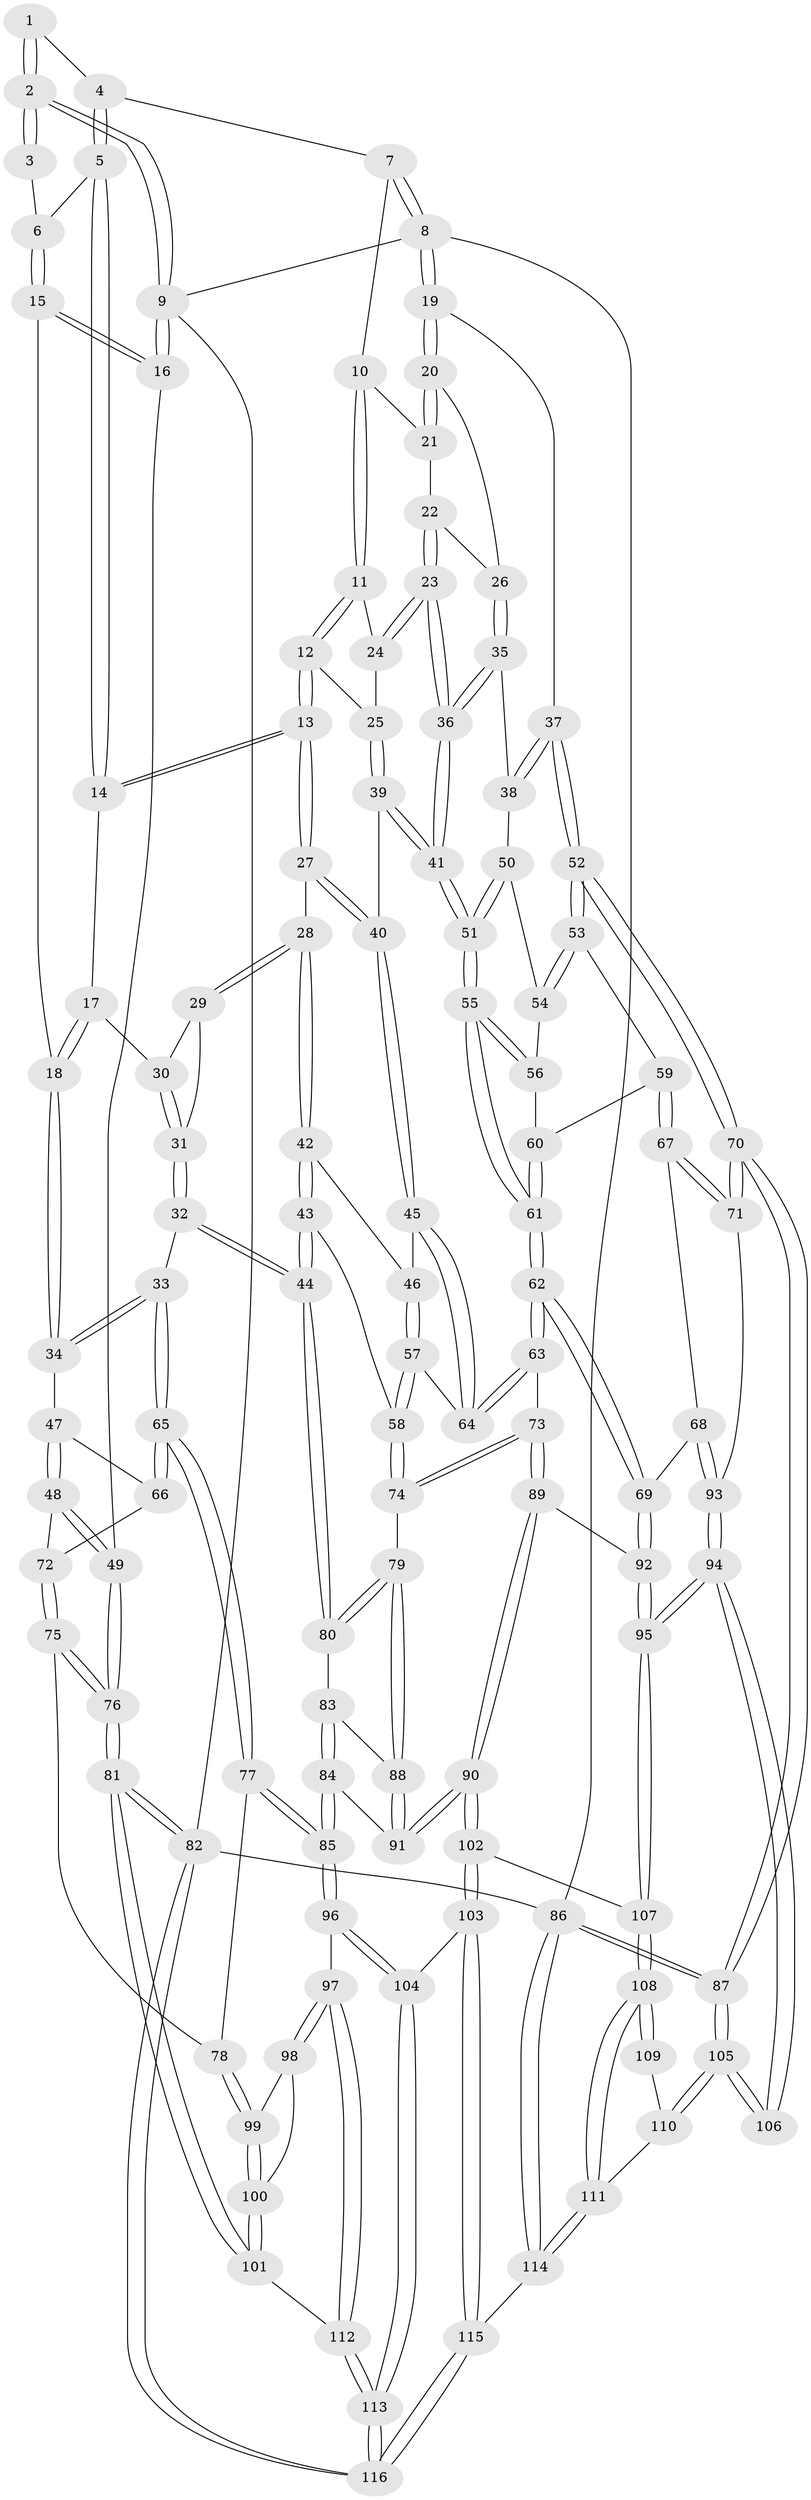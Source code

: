 // Generated by graph-tools (version 1.1) at 2025/03/03/09/25 03:03:23]
// undirected, 116 vertices, 287 edges
graph export_dot {
graph [start="1"]
  node [color=gray90,style=filled];
  1 [pos="+0.3492333669498576+0"];
  2 [pos="+0+0"];
  3 [pos="+0.17575452914941325+0.05049959543960614"];
  4 [pos="+0.4238372158001171+0"];
  5 [pos="+0.40018520068560354+0"];
  6 [pos="+0.1806881864175301+0.10177582615521388"];
  7 [pos="+0.7805853554805336+0"];
  8 [pos="+1+0"];
  9 [pos="+0+0"];
  10 [pos="+0.7701919289159354+0"];
  11 [pos="+0.7314006758297105+0.06615469846438565"];
  12 [pos="+0.5716366785330956+0.20066770310782986"];
  13 [pos="+0.5367101344276459+0.21385094307073765"];
  14 [pos="+0.40537727827175696+0.05406819956932764"];
  15 [pos="+0.14934302774721378+0.1560092334320063"];
  16 [pos="+0+0"];
  17 [pos="+0.30550696575730873+0.1970237523900112"];
  18 [pos="+0.2133020138874551+0.24341863674915806"];
  19 [pos="+1+0.2618820319210409"];
  20 [pos="+0.9997141331752505+0.20476004655896762"];
  21 [pos="+0.8141412218998018+0.06026823048166354"];
  22 [pos="+0.8588835046986769+0.24124944711381235"];
  23 [pos="+0.7896047244303016+0.30095033423572165"];
  24 [pos="+0.7359157664777635+0.13491707793989652"];
  25 [pos="+0.6929767805023614+0.2833159545620922"];
  26 [pos="+0.8882522351247221+0.24959650897757008"];
  27 [pos="+0.5301020250313532+0.23346239662918286"];
  28 [pos="+0.49299533517180816+0.26903701895105225"];
  29 [pos="+0.4151877060599031+0.2705556518705128"];
  30 [pos="+0.3179271745080152+0.2066406733278866"];
  31 [pos="+0.3703865048974418+0.32647299103162475"];
  32 [pos="+0.3066741496821706+0.44289230149890124"];
  33 [pos="+0.2982858609675692+0.43999547574061887"];
  34 [pos="+0.1954065481497269+0.33880844529344284"];
  35 [pos="+0.9102997529749958+0.31827303955161995"];
  36 [pos="+0.7825903313549285+0.31859788796734945"];
  37 [pos="+1+0.2629876568350182"];
  38 [pos="+0.9293194424400613+0.33851020232125145"];
  39 [pos="+0.7322241332501234+0.36150256753442506"];
  40 [pos="+0.6315999809814863+0.3826439013479141"];
  41 [pos="+0.7504790625262485+0.3663079141183464"];
  42 [pos="+0.4734131758724863+0.3612588680377358"];
  43 [pos="+0.38906480335768456+0.43517962818100014"];
  44 [pos="+0.31482709888668486+0.4480649990303002"];
  45 [pos="+0.6140178179339869+0.40387760530366607"];
  46 [pos="+0.487042336186173+0.36982749366608547"];
  47 [pos="+0.17273276545193836+0.34618686161899065"];
  48 [pos="+0+0.2955894233736904"];
  49 [pos="+0+0.27556333735942035"];
  50 [pos="+0.9184990956077234+0.3560468473598572"];
  51 [pos="+0.7570600492906343+0.37653931720096984"];
  52 [pos="+1+0.40260392372251513"];
  53 [pos="+0.9607953517378371+0.4453149477237704"];
  54 [pos="+0.9180871510407577+0.3631238449400367"];
  55 [pos="+0.7578597863049231+0.3786309062914981"];
  56 [pos="+0.8857205610048585+0.41852884815329994"];
  57 [pos="+0.5418428193958453+0.469469296478062"];
  58 [pos="+0.5210022537792719+0.5037509778843516"];
  59 [pos="+0.9470396739595113+0.4539034734867581"];
  60 [pos="+0.9015137870959309+0.45032574044830953"];
  61 [pos="+0.782100618017371+0.5702234219597985"];
  62 [pos="+0.7813131815269746+0.5767206189332186"];
  63 [pos="+0.6646025170418325+0.5609057643410079"];
  64 [pos="+0.6134624160218753+0.40541305872209454"];
  65 [pos="+0.1836190662879255+0.5548163142608218"];
  66 [pos="+0.09194444139959213+0.4622205906409337"];
  67 [pos="+0.9328114562159754+0.5902579372048642"];
  68 [pos="+0.8204602124649394+0.6112890782973723"];
  69 [pos="+0.7941454273829643+0.5971863611831479"];
  70 [pos="+1+0.6183801985847254"];
  71 [pos="+1+0.6192164247732672"];
  72 [pos="+0.07763414897822993+0.47274826104992823"];
  73 [pos="+0.5913585862485669+0.5823147591317469"];
  74 [pos="+0.5376206282988546+0.5653354617711323"];
  75 [pos="+0+0.646002261566856"];
  76 [pos="+0+0.6412339972173255"];
  77 [pos="+0.12582889758867996+0.6677181879776184"];
  78 [pos="+0.0260419377320253+0.6670182026155074"];
  79 [pos="+0.5201503216364415+0.5780135489013549"];
  80 [pos="+0.3320822519108092+0.5084353059705599"];
  81 [pos="+0+1"];
  82 [pos="+0+1"];
  83 [pos="+0.3386263119789371+0.5696642715677318"];
  84 [pos="+0.3253790204704178+0.6695138622562712"];
  85 [pos="+0.2176526500282303+0.7193409507541597"];
  86 [pos="+1+1"];
  87 [pos="+1+1"];
  88 [pos="+0.4982933656990857+0.6030713386757319"];
  89 [pos="+0.5943491567017788+0.6353867548811081"];
  90 [pos="+0.47872103440864694+0.7892081188441623"];
  91 [pos="+0.44280753274111906+0.7275601924580462"];
  92 [pos="+0.6625800505706511+0.7668591028906615"];
  93 [pos="+0.8745217547833389+0.7600137379133388"];
  94 [pos="+0.8755390345819436+0.7815124609280338"];
  95 [pos="+0.6465715886408692+0.8165388376302817"];
  96 [pos="+0.22631841804860875+0.7834065659885793"];
  97 [pos="+0.1480639877079667+0.9040897221955859"];
  98 [pos="+0.1150750117635806+0.8787392007773441"];
  99 [pos="+0.0615226831356896+0.8278500297843469"];
  100 [pos="+0+0.9088095936318168"];
  101 [pos="+0+0.9409867139954007"];
  102 [pos="+0.49807425002980615+0.8409823756801282"];
  103 [pos="+0.4879357616109705+0.8546424574736557"];
  104 [pos="+0.3568727853768603+0.8955772647084469"];
  105 [pos="+1+1"];
  106 [pos="+0.8889134712701503+0.8083353525147696"];
  107 [pos="+0.6352193095994197+0.8322668810991138"];
  108 [pos="+0.691473468114345+0.9073642293844797"];
  109 [pos="+0.8622323081468769+0.8339245383816055"];
  110 [pos="+0.8157529925602472+0.9260084598026203"];
  111 [pos="+0.7154572831893345+0.9612000916738058"];
  112 [pos="+0.14885709052558915+0.9281735333246259"];
  113 [pos="+0.22008099049965588+1"];
  114 [pos="+0.7339106229043164+1"];
  115 [pos="+0.5278075582978154+1"];
  116 [pos="+0.20204023667632648+1"];
  1 -- 2;
  1 -- 2;
  1 -- 4;
  2 -- 3;
  2 -- 3;
  2 -- 9;
  2 -- 9;
  3 -- 6;
  4 -- 5;
  4 -- 5;
  4 -- 7;
  5 -- 6;
  5 -- 14;
  5 -- 14;
  6 -- 15;
  6 -- 15;
  7 -- 8;
  7 -- 8;
  7 -- 10;
  8 -- 9;
  8 -- 19;
  8 -- 19;
  8 -- 86;
  9 -- 16;
  9 -- 16;
  9 -- 82;
  10 -- 11;
  10 -- 11;
  10 -- 21;
  11 -- 12;
  11 -- 12;
  11 -- 24;
  12 -- 13;
  12 -- 13;
  12 -- 25;
  13 -- 14;
  13 -- 14;
  13 -- 27;
  13 -- 27;
  14 -- 17;
  15 -- 16;
  15 -- 16;
  15 -- 18;
  16 -- 49;
  17 -- 18;
  17 -- 18;
  17 -- 30;
  18 -- 34;
  18 -- 34;
  19 -- 20;
  19 -- 20;
  19 -- 37;
  20 -- 21;
  20 -- 21;
  20 -- 26;
  21 -- 22;
  22 -- 23;
  22 -- 23;
  22 -- 26;
  23 -- 24;
  23 -- 24;
  23 -- 36;
  23 -- 36;
  24 -- 25;
  25 -- 39;
  25 -- 39;
  26 -- 35;
  26 -- 35;
  27 -- 28;
  27 -- 40;
  27 -- 40;
  28 -- 29;
  28 -- 29;
  28 -- 42;
  28 -- 42;
  29 -- 30;
  29 -- 31;
  30 -- 31;
  30 -- 31;
  31 -- 32;
  31 -- 32;
  32 -- 33;
  32 -- 44;
  32 -- 44;
  33 -- 34;
  33 -- 34;
  33 -- 65;
  33 -- 65;
  34 -- 47;
  35 -- 36;
  35 -- 36;
  35 -- 38;
  36 -- 41;
  36 -- 41;
  37 -- 38;
  37 -- 38;
  37 -- 52;
  37 -- 52;
  38 -- 50;
  39 -- 40;
  39 -- 41;
  39 -- 41;
  40 -- 45;
  40 -- 45;
  41 -- 51;
  41 -- 51;
  42 -- 43;
  42 -- 43;
  42 -- 46;
  43 -- 44;
  43 -- 44;
  43 -- 58;
  44 -- 80;
  44 -- 80;
  45 -- 46;
  45 -- 64;
  45 -- 64;
  46 -- 57;
  46 -- 57;
  47 -- 48;
  47 -- 48;
  47 -- 66;
  48 -- 49;
  48 -- 49;
  48 -- 72;
  49 -- 76;
  49 -- 76;
  50 -- 51;
  50 -- 51;
  50 -- 54;
  51 -- 55;
  51 -- 55;
  52 -- 53;
  52 -- 53;
  52 -- 70;
  52 -- 70;
  53 -- 54;
  53 -- 54;
  53 -- 59;
  54 -- 56;
  55 -- 56;
  55 -- 56;
  55 -- 61;
  55 -- 61;
  56 -- 60;
  57 -- 58;
  57 -- 58;
  57 -- 64;
  58 -- 74;
  58 -- 74;
  59 -- 60;
  59 -- 67;
  59 -- 67;
  60 -- 61;
  60 -- 61;
  61 -- 62;
  61 -- 62;
  62 -- 63;
  62 -- 63;
  62 -- 69;
  62 -- 69;
  63 -- 64;
  63 -- 64;
  63 -- 73;
  65 -- 66;
  65 -- 66;
  65 -- 77;
  65 -- 77;
  66 -- 72;
  67 -- 68;
  67 -- 71;
  67 -- 71;
  68 -- 69;
  68 -- 93;
  68 -- 93;
  69 -- 92;
  69 -- 92;
  70 -- 71;
  70 -- 71;
  70 -- 87;
  70 -- 87;
  71 -- 93;
  72 -- 75;
  72 -- 75;
  73 -- 74;
  73 -- 74;
  73 -- 89;
  73 -- 89;
  74 -- 79;
  75 -- 76;
  75 -- 76;
  75 -- 78;
  76 -- 81;
  76 -- 81;
  77 -- 78;
  77 -- 85;
  77 -- 85;
  78 -- 99;
  78 -- 99;
  79 -- 80;
  79 -- 80;
  79 -- 88;
  79 -- 88;
  80 -- 83;
  81 -- 82;
  81 -- 82;
  81 -- 101;
  81 -- 101;
  82 -- 116;
  82 -- 116;
  82 -- 86;
  83 -- 84;
  83 -- 84;
  83 -- 88;
  84 -- 85;
  84 -- 85;
  84 -- 91;
  85 -- 96;
  85 -- 96;
  86 -- 87;
  86 -- 87;
  86 -- 114;
  86 -- 114;
  87 -- 105;
  87 -- 105;
  88 -- 91;
  88 -- 91;
  89 -- 90;
  89 -- 90;
  89 -- 92;
  90 -- 91;
  90 -- 91;
  90 -- 102;
  90 -- 102;
  92 -- 95;
  92 -- 95;
  93 -- 94;
  93 -- 94;
  94 -- 95;
  94 -- 95;
  94 -- 106;
  94 -- 106;
  95 -- 107;
  95 -- 107;
  96 -- 97;
  96 -- 104;
  96 -- 104;
  97 -- 98;
  97 -- 98;
  97 -- 112;
  97 -- 112;
  98 -- 99;
  98 -- 100;
  99 -- 100;
  99 -- 100;
  100 -- 101;
  100 -- 101;
  101 -- 112;
  102 -- 103;
  102 -- 103;
  102 -- 107;
  103 -- 104;
  103 -- 115;
  103 -- 115;
  104 -- 113;
  104 -- 113;
  105 -- 106;
  105 -- 106;
  105 -- 110;
  105 -- 110;
  107 -- 108;
  107 -- 108;
  108 -- 109;
  108 -- 109;
  108 -- 111;
  108 -- 111;
  109 -- 110;
  110 -- 111;
  111 -- 114;
  111 -- 114;
  112 -- 113;
  112 -- 113;
  113 -- 116;
  113 -- 116;
  114 -- 115;
  115 -- 116;
  115 -- 116;
}
